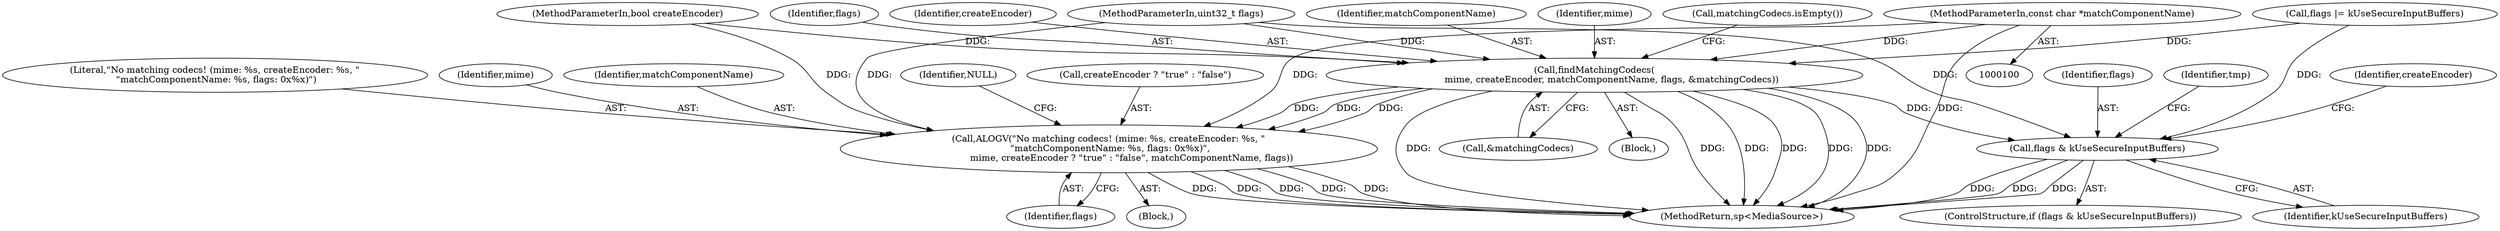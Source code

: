 digraph "0_Android_0bb5ced60304da7f61478ffd359e7ba65d72f181_0@pointer" {
"1000105" [label="(MethodParameterIn,const char *matchComponentName)"];
"1000135" [label="(Call,findMatchingCodecs(\n            mime, createEncoder, matchComponentName, flags, &matchingCodecs))"];
"1000145" [label="(Call,ALOGV(\"No matching codecs! (mime: %s, createEncoder: %s, \"\n \"matchComponentName: %s, flags: 0x%x)\",\n                mime, createEncoder ? \"true\" : \"false\", matchComponentName, flags))"];
"1000190" [label="(Call,flags & kUseSecureInputBuffers)"];
"1000137" [label="(Identifier,createEncoder)"];
"1000148" [label="(Call,createEncoder ? \"true\" : \"false\")"];
"1000136" [label="(Identifier,mime)"];
"1000143" [label="(Call,matchingCodecs.isEmpty())"];
"1000146" [label="(Literal,\"No matching codecs! (mime: %s, createEncoder: %s, \"\n \"matchComponentName: %s, flags: 0x%x)\")"];
"1000145" [label="(Call,ALOGV(\"No matching codecs! (mime: %s, createEncoder: %s, \"\n \"matchComponentName: %s, flags: 0x%x)\",\n                mime, createEncoder ? \"true\" : \"false\", matchComponentName, flags))"];
"1000144" [label="(Block,)"];
"1000189" [label="(ControlStructure,if (flags & kUseSecureInputBuffers))"];
"1000191" [label="(Identifier,flags)"];
"1000195" [label="(Identifier,tmp)"];
"1000103" [label="(MethodParameterIn,bool createEncoder)"];
"1000147" [label="(Identifier,mime)"];
"1000152" [label="(Identifier,matchComponentName)"];
"1000203" [label="(Identifier,createEncoder)"];
"1000192" [label="(Identifier,kUseSecureInputBuffers)"];
"1000140" [label="(Call,&matchingCodecs)"];
"1000264" [label="(MethodReturn,sp<MediaSource>)"];
"1000108" [label="(Block,)"];
"1000135" [label="(Call,findMatchingCodecs(\n            mime, createEncoder, matchComponentName, flags, &matchingCodecs))"];
"1000139" [label="(Identifier,flags)"];
"1000153" [label="(Identifier,flags)"];
"1000121" [label="(Call,flags |= kUseSecureInputBuffers)"];
"1000190" [label="(Call,flags & kUseSecureInputBuffers)"];
"1000155" [label="(Identifier,NULL)"];
"1000138" [label="(Identifier,matchComponentName)"];
"1000105" [label="(MethodParameterIn,const char *matchComponentName)"];
"1000106" [label="(MethodParameterIn,uint32_t flags)"];
"1000105" -> "1000100"  [label="AST: "];
"1000105" -> "1000264"  [label="DDG: "];
"1000105" -> "1000135"  [label="DDG: "];
"1000105" -> "1000145"  [label="DDG: "];
"1000135" -> "1000108"  [label="AST: "];
"1000135" -> "1000140"  [label="CFG: "];
"1000136" -> "1000135"  [label="AST: "];
"1000137" -> "1000135"  [label="AST: "];
"1000138" -> "1000135"  [label="AST: "];
"1000139" -> "1000135"  [label="AST: "];
"1000140" -> "1000135"  [label="AST: "];
"1000143" -> "1000135"  [label="CFG: "];
"1000135" -> "1000264"  [label="DDG: "];
"1000135" -> "1000264"  [label="DDG: "];
"1000135" -> "1000264"  [label="DDG: "];
"1000135" -> "1000264"  [label="DDG: "];
"1000135" -> "1000264"  [label="DDG: "];
"1000135" -> "1000264"  [label="DDG: "];
"1000103" -> "1000135"  [label="DDG: "];
"1000121" -> "1000135"  [label="DDG: "];
"1000106" -> "1000135"  [label="DDG: "];
"1000135" -> "1000145"  [label="DDG: "];
"1000135" -> "1000145"  [label="DDG: "];
"1000135" -> "1000145"  [label="DDG: "];
"1000135" -> "1000190"  [label="DDG: "];
"1000145" -> "1000144"  [label="AST: "];
"1000145" -> "1000153"  [label="CFG: "];
"1000146" -> "1000145"  [label="AST: "];
"1000147" -> "1000145"  [label="AST: "];
"1000148" -> "1000145"  [label="AST: "];
"1000152" -> "1000145"  [label="AST: "];
"1000153" -> "1000145"  [label="AST: "];
"1000155" -> "1000145"  [label="CFG: "];
"1000145" -> "1000264"  [label="DDG: "];
"1000145" -> "1000264"  [label="DDG: "];
"1000145" -> "1000264"  [label="DDG: "];
"1000145" -> "1000264"  [label="DDG: "];
"1000145" -> "1000264"  [label="DDG: "];
"1000103" -> "1000145"  [label="DDG: "];
"1000106" -> "1000145"  [label="DDG: "];
"1000190" -> "1000189"  [label="AST: "];
"1000190" -> "1000192"  [label="CFG: "];
"1000191" -> "1000190"  [label="AST: "];
"1000192" -> "1000190"  [label="AST: "];
"1000195" -> "1000190"  [label="CFG: "];
"1000203" -> "1000190"  [label="CFG: "];
"1000190" -> "1000264"  [label="DDG: "];
"1000190" -> "1000264"  [label="DDG: "];
"1000190" -> "1000264"  [label="DDG: "];
"1000106" -> "1000190"  [label="DDG: "];
"1000121" -> "1000190"  [label="DDG: "];
}
